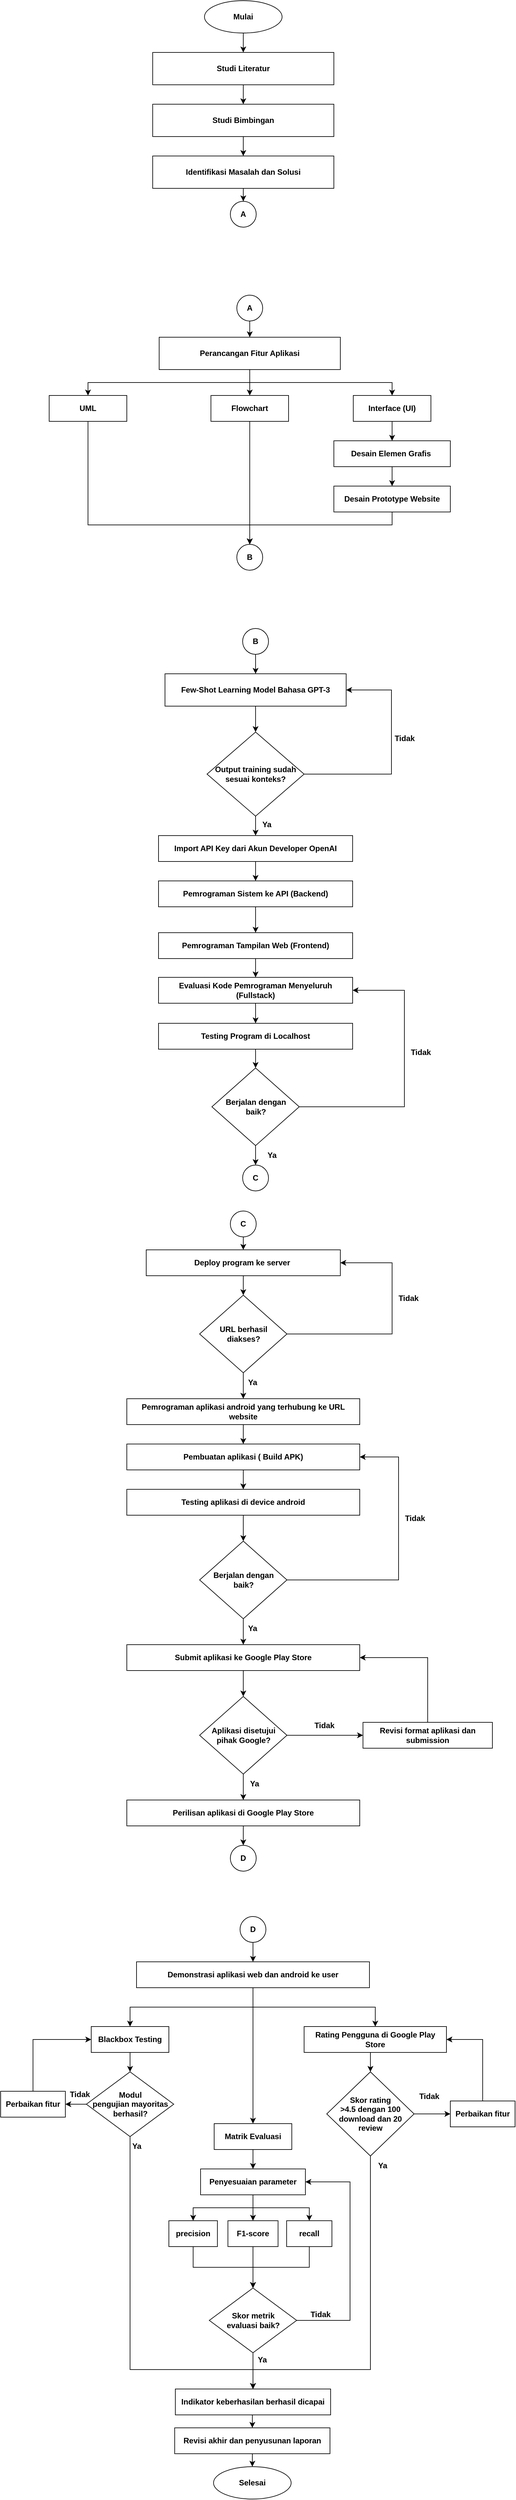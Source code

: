 <mxfile version="20.3.0" type="github">
  <diagram id="C5RBs43oDa-KdzZeNtuy" name="Page-1">
    <mxGraphModel dx="1076" dy="484" grid="1" gridSize="10" guides="1" tooltips="1" connect="1" arrows="1" fold="1" page="1" pageScale="1" pageWidth="827" pageHeight="1169" math="0" shadow="0">
      <root>
        <mxCell id="WIyWlLk6GJQsqaUBKTNV-0" />
        <mxCell id="WIyWlLk6GJQsqaUBKTNV-1" parent="WIyWlLk6GJQsqaUBKTNV-0" />
        <mxCell id="CNWXucs4_v8PNML2_RBS-0" value="Mulai" style="ellipse;whiteSpace=wrap;html=1;fontStyle=1;fillColor=none;" vertex="1" parent="WIyWlLk6GJQsqaUBKTNV-1">
          <mxGeometry x="340" y="40" width="120" height="50" as="geometry" />
        </mxCell>
        <mxCell id="CNWXucs4_v8PNML2_RBS-1" value="Studi Literatur" style="rounded=0;whiteSpace=wrap;html=1;fontStyle=1;fillColor=none;" vertex="1" parent="WIyWlLk6GJQsqaUBKTNV-1">
          <mxGeometry x="260" y="120" width="280" height="50" as="geometry" />
        </mxCell>
        <mxCell id="CNWXucs4_v8PNML2_RBS-2" style="edgeStyle=orthogonalEdgeStyle;rounded=0;orthogonalLoop=1;jettySize=auto;html=1;exitX=0.5;exitY=1;exitDx=0;exitDy=0;entryX=0.5;entryY=0;entryDx=0;entryDy=0;fontStyle=1;fillColor=none;" edge="1" parent="WIyWlLk6GJQsqaUBKTNV-1" source="CNWXucs4_v8PNML2_RBS-0" target="CNWXucs4_v8PNML2_RBS-1">
          <mxGeometry relative="1" as="geometry" />
        </mxCell>
        <mxCell id="CNWXucs4_v8PNML2_RBS-3" value="Studi Bimbingan" style="rounded=0;whiteSpace=wrap;html=1;fontStyle=1;fillColor=none;" vertex="1" parent="WIyWlLk6GJQsqaUBKTNV-1">
          <mxGeometry x="260" y="200" width="280" height="50" as="geometry" />
        </mxCell>
        <mxCell id="CNWXucs4_v8PNML2_RBS-4" style="edgeStyle=orthogonalEdgeStyle;rounded=0;orthogonalLoop=1;jettySize=auto;html=1;exitX=0.5;exitY=1;exitDx=0;exitDy=0;entryX=0.5;entryY=0;entryDx=0;entryDy=0;fontStyle=1;fillColor=none;" edge="1" parent="WIyWlLk6GJQsqaUBKTNV-1" source="CNWXucs4_v8PNML2_RBS-1" target="CNWXucs4_v8PNML2_RBS-3">
          <mxGeometry relative="1" as="geometry" />
        </mxCell>
        <mxCell id="CNWXucs4_v8PNML2_RBS-8" style="edgeStyle=orthogonalEdgeStyle;rounded=0;orthogonalLoop=1;jettySize=auto;html=1;exitX=0.5;exitY=1;exitDx=0;exitDy=0;" edge="1" parent="WIyWlLk6GJQsqaUBKTNV-1" source="CNWXucs4_v8PNML2_RBS-5" target="CNWXucs4_v8PNML2_RBS-7">
          <mxGeometry relative="1" as="geometry" />
        </mxCell>
        <mxCell id="CNWXucs4_v8PNML2_RBS-5" value="Identifikasi Masalah dan Solusi" style="rounded=0;whiteSpace=wrap;html=1;fontStyle=1;fillColor=none;" vertex="1" parent="WIyWlLk6GJQsqaUBKTNV-1">
          <mxGeometry x="260" y="280" width="280" height="50" as="geometry" />
        </mxCell>
        <mxCell id="CNWXucs4_v8PNML2_RBS-6" style="edgeStyle=orthogonalEdgeStyle;rounded=0;orthogonalLoop=1;jettySize=auto;html=1;exitX=0.5;exitY=1;exitDx=0;exitDy=0;entryX=0.5;entryY=0;entryDx=0;entryDy=0;fontStyle=1;fillColor=none;" edge="1" parent="WIyWlLk6GJQsqaUBKTNV-1" source="CNWXucs4_v8PNML2_RBS-3" target="CNWXucs4_v8PNML2_RBS-5">
          <mxGeometry relative="1" as="geometry" />
        </mxCell>
        <mxCell id="CNWXucs4_v8PNML2_RBS-7" value="&lt;b&gt;A&lt;/b&gt;" style="ellipse;whiteSpace=wrap;html=1;aspect=fixed;fillColor=none;" vertex="1" parent="WIyWlLk6GJQsqaUBKTNV-1">
          <mxGeometry x="380" y="350" width="40" height="40" as="geometry" />
        </mxCell>
        <mxCell id="CNWXucs4_v8PNML2_RBS-9" value="Perancangan Fitur Aplikasi" style="rounded=0;whiteSpace=wrap;html=1;fontStyle=1;fillColor=none;" vertex="1" parent="WIyWlLk6GJQsqaUBKTNV-1">
          <mxGeometry x="270" y="560" width="280" height="50" as="geometry" />
        </mxCell>
        <mxCell id="CNWXucs4_v8PNML2_RBS-29" style="edgeStyle=orthogonalEdgeStyle;rounded=0;orthogonalLoop=1;jettySize=auto;html=1;exitX=0.5;exitY=1;exitDx=0;exitDy=0;entryX=0.5;entryY=0;entryDx=0;entryDy=0;" edge="1" parent="WIyWlLk6GJQsqaUBKTNV-1" source="CNWXucs4_v8PNML2_RBS-10" target="CNWXucs4_v8PNML2_RBS-28">
          <mxGeometry relative="1" as="geometry">
            <Array as="points">
              <mxPoint x="160" y="850" />
              <mxPoint x="410" y="850" />
            </Array>
          </mxGeometry>
        </mxCell>
        <mxCell id="CNWXucs4_v8PNML2_RBS-10" value="UML" style="rounded=0;whiteSpace=wrap;html=1;fontStyle=1;fillColor=none;" vertex="1" parent="WIyWlLk6GJQsqaUBKTNV-1">
          <mxGeometry x="100" y="650" width="120" height="40" as="geometry" />
        </mxCell>
        <mxCell id="CNWXucs4_v8PNML2_RBS-11" style="edgeStyle=orthogonalEdgeStyle;rounded=0;orthogonalLoop=1;jettySize=auto;html=1;exitX=0.5;exitY=1;exitDx=0;exitDy=0;entryX=0.5;entryY=0;entryDx=0;entryDy=0;fontStyle=1;fillColor=none;" edge="1" parent="WIyWlLk6GJQsqaUBKTNV-1" source="CNWXucs4_v8PNML2_RBS-9" target="CNWXucs4_v8PNML2_RBS-10">
          <mxGeometry relative="1" as="geometry" />
        </mxCell>
        <mxCell id="CNWXucs4_v8PNML2_RBS-12" value="Interface (UI)" style="rounded=0;whiteSpace=wrap;html=1;fontStyle=1;fillColor=none;" vertex="1" parent="WIyWlLk6GJQsqaUBKTNV-1">
          <mxGeometry x="570" y="650" width="120" height="40" as="geometry" />
        </mxCell>
        <mxCell id="CNWXucs4_v8PNML2_RBS-13" style="edgeStyle=orthogonalEdgeStyle;rounded=0;orthogonalLoop=1;jettySize=auto;html=1;exitX=0.5;exitY=1;exitDx=0;exitDy=0;entryX=0.5;entryY=0;entryDx=0;entryDy=0;fontStyle=1;fillColor=none;" edge="1" parent="WIyWlLk6GJQsqaUBKTNV-1" source="CNWXucs4_v8PNML2_RBS-9" target="CNWXucs4_v8PNML2_RBS-12">
          <mxGeometry relative="1" as="geometry" />
        </mxCell>
        <mxCell id="CNWXucs4_v8PNML2_RBS-14" value="Flowchart" style="rounded=0;whiteSpace=wrap;html=1;fontStyle=1;fillColor=none;" vertex="1" parent="WIyWlLk6GJQsqaUBKTNV-1">
          <mxGeometry x="350" y="650" width="120" height="40" as="geometry" />
        </mxCell>
        <mxCell id="CNWXucs4_v8PNML2_RBS-15" style="edgeStyle=orthogonalEdgeStyle;rounded=0;orthogonalLoop=1;jettySize=auto;html=1;exitX=0.5;exitY=1;exitDx=0;exitDy=0;entryX=0.5;entryY=0;entryDx=0;entryDy=0;fontStyle=1;fillColor=none;" edge="1" parent="WIyWlLk6GJQsqaUBKTNV-1" source="CNWXucs4_v8PNML2_RBS-9" target="CNWXucs4_v8PNML2_RBS-14">
          <mxGeometry relative="1" as="geometry" />
        </mxCell>
        <mxCell id="CNWXucs4_v8PNML2_RBS-16" value="Desain Elemen Grafis&amp;nbsp;" style="rounded=0;whiteSpace=wrap;html=1;fontStyle=1;fillColor=none;" vertex="1" parent="WIyWlLk6GJQsqaUBKTNV-1">
          <mxGeometry x="540" y="720" width="180" height="40" as="geometry" />
        </mxCell>
        <mxCell id="CNWXucs4_v8PNML2_RBS-17" style="edgeStyle=orthogonalEdgeStyle;rounded=0;orthogonalLoop=1;jettySize=auto;html=1;exitX=0.5;exitY=1;exitDx=0;exitDy=0;entryX=0.5;entryY=0;entryDx=0;entryDy=0;fontStyle=1;fillColor=none;" edge="1" parent="WIyWlLk6GJQsqaUBKTNV-1" source="CNWXucs4_v8PNML2_RBS-12" target="CNWXucs4_v8PNML2_RBS-16">
          <mxGeometry relative="1" as="geometry" />
        </mxCell>
        <mxCell id="CNWXucs4_v8PNML2_RBS-18" value="Desain Prototype Website" style="rounded=0;whiteSpace=wrap;html=1;fontStyle=1;fillColor=none;" vertex="1" parent="WIyWlLk6GJQsqaUBKTNV-1">
          <mxGeometry x="540" y="790" width="180" height="40" as="geometry" />
        </mxCell>
        <mxCell id="CNWXucs4_v8PNML2_RBS-19" style="edgeStyle=orthogonalEdgeStyle;rounded=0;orthogonalLoop=1;jettySize=auto;html=1;exitX=0.5;exitY=1;exitDx=0;exitDy=0;entryX=0.5;entryY=0;entryDx=0;entryDy=0;fontStyle=1;fillColor=none;" edge="1" parent="WIyWlLk6GJQsqaUBKTNV-1" source="CNWXucs4_v8PNML2_RBS-16" target="CNWXucs4_v8PNML2_RBS-18">
          <mxGeometry relative="1" as="geometry" />
        </mxCell>
        <mxCell id="CNWXucs4_v8PNML2_RBS-21" style="edgeStyle=orthogonalEdgeStyle;rounded=0;orthogonalLoop=1;jettySize=auto;html=1;exitX=0.5;exitY=1;exitDx=0;exitDy=0;entryX=0.5;entryY=0;entryDx=0;entryDy=0;fontStyle=1;fillColor=none;" edge="1" parent="WIyWlLk6GJQsqaUBKTNV-1" source="CNWXucs4_v8PNML2_RBS-14" target="CNWXucs4_v8PNML2_RBS-28">
          <mxGeometry relative="1" as="geometry">
            <mxPoint x="410" y="870" as="targetPoint" />
            <Array as="points" />
          </mxGeometry>
        </mxCell>
        <mxCell id="CNWXucs4_v8PNML2_RBS-22" style="edgeStyle=orthogonalEdgeStyle;rounded=0;orthogonalLoop=1;jettySize=auto;html=1;exitX=0.5;exitY=1;exitDx=0;exitDy=0;fontStyle=1;fillColor=none;entryX=0.5;entryY=0;entryDx=0;entryDy=0;" edge="1" parent="WIyWlLk6GJQsqaUBKTNV-1" source="CNWXucs4_v8PNML2_RBS-18" target="CNWXucs4_v8PNML2_RBS-28">
          <mxGeometry relative="1" as="geometry">
            <mxPoint x="410" y="870" as="targetPoint" />
            <Array as="points">
              <mxPoint x="630" y="850" />
              <mxPoint x="410" y="850" />
            </Array>
          </mxGeometry>
        </mxCell>
        <mxCell id="CNWXucs4_v8PNML2_RBS-26" style="edgeStyle=orthogonalEdgeStyle;rounded=0;orthogonalLoop=1;jettySize=auto;html=1;exitX=0.5;exitY=1;exitDx=0;exitDy=0;entryX=0.5;entryY=0;entryDx=0;entryDy=0;" edge="1" parent="WIyWlLk6GJQsqaUBKTNV-1" source="CNWXucs4_v8PNML2_RBS-23" target="CNWXucs4_v8PNML2_RBS-9">
          <mxGeometry relative="1" as="geometry" />
        </mxCell>
        <mxCell id="CNWXucs4_v8PNML2_RBS-23" value="&lt;b&gt;A&lt;/b&gt;" style="ellipse;whiteSpace=wrap;html=1;aspect=fixed;fillColor=none;" vertex="1" parent="WIyWlLk6GJQsqaUBKTNV-1">
          <mxGeometry x="390" y="495" width="40" height="40" as="geometry" />
        </mxCell>
        <mxCell id="CNWXucs4_v8PNML2_RBS-28" value="&lt;b&gt;B&lt;/b&gt;" style="ellipse;whiteSpace=wrap;html=1;aspect=fixed;fillColor=none;" vertex="1" parent="WIyWlLk6GJQsqaUBKTNV-1">
          <mxGeometry x="390" y="880" width="40" height="40" as="geometry" />
        </mxCell>
        <mxCell id="CNWXucs4_v8PNML2_RBS-31" value="Few-Shot Learning Model Bahasa GPT-3" style="rounded=0;whiteSpace=wrap;html=1;fontStyle=1;fillColor=none;" vertex="1" parent="WIyWlLk6GJQsqaUBKTNV-1">
          <mxGeometry x="279" y="1080" width="280" height="50" as="geometry" />
        </mxCell>
        <mxCell id="CNWXucs4_v8PNML2_RBS-32" style="edgeStyle=orthogonalEdgeStyle;rounded=0;orthogonalLoop=1;jettySize=auto;html=1;exitX=1;exitY=0.5;exitDx=0;exitDy=0;entryX=1;entryY=0.5;entryDx=0;entryDy=0;fontStyle=1;fillColor=none;" edge="1" parent="WIyWlLk6GJQsqaUBKTNV-1" source="CNWXucs4_v8PNML2_RBS-33" target="CNWXucs4_v8PNML2_RBS-31">
          <mxGeometry relative="1" as="geometry">
            <Array as="points">
              <mxPoint x="629" y="1235" />
              <mxPoint x="629" y="1105" />
            </Array>
          </mxGeometry>
        </mxCell>
        <mxCell id="CNWXucs4_v8PNML2_RBS-33" value="Output training sudah sesuai konteks?" style="rhombus;whiteSpace=wrap;html=1;fontStyle=1;fillColor=none;" vertex="1" parent="WIyWlLk6GJQsqaUBKTNV-1">
          <mxGeometry x="344" y="1170" width="150" height="130" as="geometry" />
        </mxCell>
        <mxCell id="CNWXucs4_v8PNML2_RBS-34" style="edgeStyle=orthogonalEdgeStyle;rounded=0;orthogonalLoop=1;jettySize=auto;html=1;exitX=0.5;exitY=1;exitDx=0;exitDy=0;entryX=0.5;entryY=0;entryDx=0;entryDy=0;fontStyle=1;fillColor=none;" edge="1" parent="WIyWlLk6GJQsqaUBKTNV-1" source="CNWXucs4_v8PNML2_RBS-31" target="CNWXucs4_v8PNML2_RBS-33">
          <mxGeometry relative="1" as="geometry" />
        </mxCell>
        <mxCell id="CNWXucs4_v8PNML2_RBS-35" value="Tidak" style="text;html=1;align=center;verticalAlign=middle;resizable=0;points=[];autosize=1;strokeColor=none;fillColor=none;fontStyle=1" vertex="1" parent="WIyWlLk6GJQsqaUBKTNV-1">
          <mxGeometry x="624" y="1165" width="50" height="30" as="geometry" />
        </mxCell>
        <mxCell id="CNWXucs4_v8PNML2_RBS-36" value="Import API Key dari Akun Developer OpenAI" style="rounded=0;whiteSpace=wrap;html=1;fontStyle=1;fillColor=none;" vertex="1" parent="WIyWlLk6GJQsqaUBKTNV-1">
          <mxGeometry x="269" y="1330" width="300" height="40" as="geometry" />
        </mxCell>
        <mxCell id="CNWXucs4_v8PNML2_RBS-37" style="edgeStyle=orthogonalEdgeStyle;rounded=0;orthogonalLoop=1;jettySize=auto;html=1;exitX=0.5;exitY=1;exitDx=0;exitDy=0;entryX=0.5;entryY=0;entryDx=0;entryDy=0;fontStyle=1;fillColor=none;" edge="1" parent="WIyWlLk6GJQsqaUBKTNV-1" source="CNWXucs4_v8PNML2_RBS-33" target="CNWXucs4_v8PNML2_RBS-36">
          <mxGeometry relative="1" as="geometry" />
        </mxCell>
        <mxCell id="CNWXucs4_v8PNML2_RBS-38" value="Ya" style="text;html=1;align=center;verticalAlign=middle;resizable=0;points=[];autosize=1;strokeColor=none;fillColor=none;fontStyle=1" vertex="1" parent="WIyWlLk6GJQsqaUBKTNV-1">
          <mxGeometry x="416" y="1298" width="40" height="30" as="geometry" />
        </mxCell>
        <mxCell id="CNWXucs4_v8PNML2_RBS-39" value="Pemrograman Sistem ke API (Backend)" style="rounded=0;whiteSpace=wrap;html=1;fontStyle=1;fillColor=none;" vertex="1" parent="WIyWlLk6GJQsqaUBKTNV-1">
          <mxGeometry x="269" y="1400" width="300" height="40" as="geometry" />
        </mxCell>
        <mxCell id="CNWXucs4_v8PNML2_RBS-40" style="edgeStyle=orthogonalEdgeStyle;rounded=0;orthogonalLoop=1;jettySize=auto;html=1;exitX=0.5;exitY=1;exitDx=0;exitDy=0;entryX=0.5;entryY=0;entryDx=0;entryDy=0;fontStyle=1;fillColor=none;" edge="1" parent="WIyWlLk6GJQsqaUBKTNV-1" source="CNWXucs4_v8PNML2_RBS-36" target="CNWXucs4_v8PNML2_RBS-39">
          <mxGeometry relative="1" as="geometry" />
        </mxCell>
        <mxCell id="CNWXucs4_v8PNML2_RBS-41" value="Testing Program di Localhost" style="rounded=0;whiteSpace=wrap;html=1;fontStyle=1;fillColor=none;" vertex="1" parent="WIyWlLk6GJQsqaUBKTNV-1">
          <mxGeometry x="269" y="1620" width="300" height="40" as="geometry" />
        </mxCell>
        <mxCell id="CNWXucs4_v8PNML2_RBS-42" value="Pemrograman Tampilan Web (Frontend)" style="rounded=0;whiteSpace=wrap;html=1;fontStyle=1;fillColor=none;" vertex="1" parent="WIyWlLk6GJQsqaUBKTNV-1">
          <mxGeometry x="269" y="1480" width="300" height="40" as="geometry" />
        </mxCell>
        <mxCell id="CNWXucs4_v8PNML2_RBS-43" style="edgeStyle=orthogonalEdgeStyle;rounded=0;orthogonalLoop=1;jettySize=auto;html=1;exitX=0.5;exitY=1;exitDx=0;exitDy=0;entryX=0.5;entryY=0;entryDx=0;entryDy=0;fontStyle=1;fillColor=none;" edge="1" parent="WIyWlLk6GJQsqaUBKTNV-1" source="CNWXucs4_v8PNML2_RBS-39" target="CNWXucs4_v8PNML2_RBS-42">
          <mxGeometry relative="1" as="geometry" />
        </mxCell>
        <mxCell id="CNWXucs4_v8PNML2_RBS-183" style="edgeStyle=orthogonalEdgeStyle;rounded=0;orthogonalLoop=1;jettySize=auto;html=1;exitX=0.5;exitY=1;exitDx=0;exitDy=0;" edge="1" parent="WIyWlLk6GJQsqaUBKTNV-1" source="CNWXucs4_v8PNML2_RBS-44" target="CNWXucs4_v8PNML2_RBS-181">
          <mxGeometry relative="1" as="geometry" />
        </mxCell>
        <mxCell id="CNWXucs4_v8PNML2_RBS-44" value="Berjalan dengan &lt;br&gt;baik?" style="rhombus;whiteSpace=wrap;html=1;fontStyle=1;fillColor=none;" vertex="1" parent="WIyWlLk6GJQsqaUBKTNV-1">
          <mxGeometry x="351.5" y="1689" width="135" height="120" as="geometry" />
        </mxCell>
        <mxCell id="CNWXucs4_v8PNML2_RBS-45" style="edgeStyle=orthogonalEdgeStyle;rounded=0;orthogonalLoop=1;jettySize=auto;html=1;exitX=0.5;exitY=1;exitDx=0;exitDy=0;entryX=0.5;entryY=0;entryDx=0;entryDy=0;fontStyle=1;fillColor=none;" edge="1" parent="WIyWlLk6GJQsqaUBKTNV-1" source="CNWXucs4_v8PNML2_RBS-41" target="CNWXucs4_v8PNML2_RBS-44">
          <mxGeometry relative="1" as="geometry" />
        </mxCell>
        <mxCell id="CNWXucs4_v8PNML2_RBS-46" style="edgeStyle=orthogonalEdgeStyle;rounded=0;orthogonalLoop=1;jettySize=auto;html=1;exitX=0.5;exitY=1;exitDx=0;exitDy=0;entryX=0.5;entryY=0;entryDx=0;entryDy=0;fontStyle=1;fillColor=none;" edge="1" parent="WIyWlLk6GJQsqaUBKTNV-1" source="CNWXucs4_v8PNML2_RBS-47" target="CNWXucs4_v8PNML2_RBS-41">
          <mxGeometry relative="1" as="geometry" />
        </mxCell>
        <mxCell id="CNWXucs4_v8PNML2_RBS-47" value="Evaluasi Kode Pemrograman Menyeluruh (Fullstack)" style="rounded=0;whiteSpace=wrap;html=1;fontStyle=1;fillColor=none;" vertex="1" parent="WIyWlLk6GJQsqaUBKTNV-1">
          <mxGeometry x="269" y="1549" width="300" height="40" as="geometry" />
        </mxCell>
        <mxCell id="CNWXucs4_v8PNML2_RBS-48" style="edgeStyle=orthogonalEdgeStyle;rounded=0;orthogonalLoop=1;jettySize=auto;html=1;exitX=0.5;exitY=1;exitDx=0;exitDy=0;fontStyle=1;fillColor=none;" edge="1" parent="WIyWlLk6GJQsqaUBKTNV-1" source="CNWXucs4_v8PNML2_RBS-42" target="CNWXucs4_v8PNML2_RBS-47">
          <mxGeometry relative="1" as="geometry" />
        </mxCell>
        <mxCell id="CNWXucs4_v8PNML2_RBS-49" style="edgeStyle=orthogonalEdgeStyle;rounded=0;orthogonalLoop=1;jettySize=auto;html=1;exitX=1;exitY=0.5;exitDx=0;exitDy=0;entryX=1;entryY=0.5;entryDx=0;entryDy=0;fontStyle=1;fillColor=none;" edge="1" parent="WIyWlLk6GJQsqaUBKTNV-1" source="CNWXucs4_v8PNML2_RBS-44" target="CNWXucs4_v8PNML2_RBS-47">
          <mxGeometry relative="1" as="geometry">
            <Array as="points">
              <mxPoint x="649" y="1749" />
              <mxPoint x="649" y="1569" />
            </Array>
          </mxGeometry>
        </mxCell>
        <mxCell id="CNWXucs4_v8PNML2_RBS-50" value="Tidak" style="text;html=1;align=center;verticalAlign=middle;resizable=0;points=[];autosize=1;strokeColor=none;fillColor=none;fontStyle=1" vertex="1" parent="WIyWlLk6GJQsqaUBKTNV-1">
          <mxGeometry x="649" y="1650" width="50" height="30" as="geometry" />
        </mxCell>
        <mxCell id="CNWXucs4_v8PNML2_RBS-51" value="Deploy program ke server&amp;nbsp;" style="rounded=0;whiteSpace=wrap;html=1;fontStyle=1;fillColor=none;" vertex="1" parent="WIyWlLk6GJQsqaUBKTNV-1">
          <mxGeometry x="250" y="1970" width="300" height="40" as="geometry" />
        </mxCell>
        <mxCell id="CNWXucs4_v8PNML2_RBS-53" value="Ya" style="text;html=1;align=center;verticalAlign=middle;resizable=0;points=[];autosize=1;strokeColor=none;fillColor=none;fontStyle=1" vertex="1" parent="WIyWlLk6GJQsqaUBKTNV-1">
          <mxGeometry x="424" y="1809" width="40" height="30" as="geometry" />
        </mxCell>
        <mxCell id="CNWXucs4_v8PNML2_RBS-54" style="edgeStyle=orthogonalEdgeStyle;rounded=0;orthogonalLoop=1;jettySize=auto;html=1;exitX=1;exitY=0.5;exitDx=0;exitDy=0;entryX=1;entryY=0.5;entryDx=0;entryDy=0;fontStyle=1;fillColor=none;" edge="1" parent="WIyWlLk6GJQsqaUBKTNV-1" source="CNWXucs4_v8PNML2_RBS-55" target="CNWXucs4_v8PNML2_RBS-51">
          <mxGeometry relative="1" as="geometry">
            <Array as="points">
              <mxPoint x="630" y="2100" />
              <mxPoint x="630" y="1990" />
            </Array>
          </mxGeometry>
        </mxCell>
        <mxCell id="CNWXucs4_v8PNML2_RBS-55" value="URL berhasil &lt;br&gt;diakses?" style="rhombus;whiteSpace=wrap;html=1;fontStyle=1;fillColor=none;" vertex="1" parent="WIyWlLk6GJQsqaUBKTNV-1">
          <mxGeometry x="332.5" y="2040" width="135" height="120" as="geometry" />
        </mxCell>
        <mxCell id="CNWXucs4_v8PNML2_RBS-56" style="edgeStyle=orthogonalEdgeStyle;rounded=0;orthogonalLoop=1;jettySize=auto;html=1;exitX=0.5;exitY=1;exitDx=0;exitDy=0;entryX=0.5;entryY=0;entryDx=0;entryDy=0;fontStyle=1;fillColor=none;" edge="1" parent="WIyWlLk6GJQsqaUBKTNV-1" source="CNWXucs4_v8PNML2_RBS-51" target="CNWXucs4_v8PNML2_RBS-55">
          <mxGeometry relative="1" as="geometry" />
        </mxCell>
        <mxCell id="CNWXucs4_v8PNML2_RBS-57" value="Tidak" style="text;html=1;align=center;verticalAlign=middle;resizable=0;points=[];autosize=1;strokeColor=none;fillColor=none;fontStyle=1" vertex="1" parent="WIyWlLk6GJQsqaUBKTNV-1">
          <mxGeometry x="630" y="2030" width="50" height="30" as="geometry" />
        </mxCell>
        <mxCell id="CNWXucs4_v8PNML2_RBS-58" value="Ya" style="text;html=1;align=center;verticalAlign=middle;resizable=0;points=[];autosize=1;strokeColor=none;fillColor=none;fontStyle=1" vertex="1" parent="WIyWlLk6GJQsqaUBKTNV-1">
          <mxGeometry x="394" y="2160" width="40" height="30" as="geometry" />
        </mxCell>
        <mxCell id="CNWXucs4_v8PNML2_RBS-59" value="Pemrograman aplikasi android yang terhubung ke URL website" style="rounded=0;whiteSpace=wrap;html=1;fontStyle=1;fillColor=none;" vertex="1" parent="WIyWlLk6GJQsqaUBKTNV-1">
          <mxGeometry x="220" y="2200" width="360" height="40" as="geometry" />
        </mxCell>
        <mxCell id="CNWXucs4_v8PNML2_RBS-60" style="edgeStyle=orthogonalEdgeStyle;rounded=0;orthogonalLoop=1;jettySize=auto;html=1;exitX=0.5;exitY=1;exitDx=0;exitDy=0;entryX=0.5;entryY=0;entryDx=0;entryDy=0;fontStyle=1;fillColor=none;" edge="1" parent="WIyWlLk6GJQsqaUBKTNV-1" source="CNWXucs4_v8PNML2_RBS-55" target="CNWXucs4_v8PNML2_RBS-59">
          <mxGeometry relative="1" as="geometry" />
        </mxCell>
        <mxCell id="CNWXucs4_v8PNML2_RBS-61" value="Pembuatan aplikasi ( Build APK)" style="rounded=0;whiteSpace=wrap;html=1;fontStyle=1;fillColor=none;" vertex="1" parent="WIyWlLk6GJQsqaUBKTNV-1">
          <mxGeometry x="220" y="2270" width="360" height="40" as="geometry" />
        </mxCell>
        <mxCell id="CNWXucs4_v8PNML2_RBS-62" style="edgeStyle=orthogonalEdgeStyle;rounded=0;orthogonalLoop=1;jettySize=auto;html=1;exitX=0.5;exitY=1;exitDx=0;exitDy=0;entryX=0.5;entryY=0;entryDx=0;entryDy=0;fontStyle=1;fillColor=none;" edge="1" parent="WIyWlLk6GJQsqaUBKTNV-1" source="CNWXucs4_v8PNML2_RBS-59" target="CNWXucs4_v8PNML2_RBS-61">
          <mxGeometry relative="1" as="geometry" />
        </mxCell>
        <mxCell id="CNWXucs4_v8PNML2_RBS-63" value="Testing aplikasi di device android" style="rounded=0;whiteSpace=wrap;html=1;fontStyle=1;fillColor=none;" vertex="1" parent="WIyWlLk6GJQsqaUBKTNV-1">
          <mxGeometry x="220" y="2340" width="360" height="40" as="geometry" />
        </mxCell>
        <mxCell id="CNWXucs4_v8PNML2_RBS-64" style="edgeStyle=orthogonalEdgeStyle;rounded=0;orthogonalLoop=1;jettySize=auto;html=1;exitX=0.5;exitY=1;exitDx=0;exitDy=0;entryX=0.5;entryY=0;entryDx=0;entryDy=0;fontStyle=1;fillColor=none;" edge="1" parent="WIyWlLk6GJQsqaUBKTNV-1" source="CNWXucs4_v8PNML2_RBS-61" target="CNWXucs4_v8PNML2_RBS-63">
          <mxGeometry relative="1" as="geometry" />
        </mxCell>
        <mxCell id="CNWXucs4_v8PNML2_RBS-65" style="edgeStyle=orthogonalEdgeStyle;rounded=0;orthogonalLoop=1;jettySize=auto;html=1;exitX=1;exitY=0.5;exitDx=0;exitDy=0;entryX=1;entryY=0.5;entryDx=0;entryDy=0;fontStyle=1;fillColor=none;" edge="1" parent="WIyWlLk6GJQsqaUBKTNV-1" source="CNWXucs4_v8PNML2_RBS-66" target="CNWXucs4_v8PNML2_RBS-61">
          <mxGeometry relative="1" as="geometry">
            <Array as="points">
              <mxPoint x="640" y="2480" />
              <mxPoint x="640" y="2290" />
            </Array>
          </mxGeometry>
        </mxCell>
        <mxCell id="CNWXucs4_v8PNML2_RBS-66" value="Berjalan dengan &lt;br&gt;baik?" style="rhombus;whiteSpace=wrap;html=1;fontStyle=1;fillColor=none;" vertex="1" parent="WIyWlLk6GJQsqaUBKTNV-1">
          <mxGeometry x="332.5" y="2420" width="135" height="120" as="geometry" />
        </mxCell>
        <mxCell id="CNWXucs4_v8PNML2_RBS-67" style="edgeStyle=orthogonalEdgeStyle;rounded=0;orthogonalLoop=1;jettySize=auto;html=1;exitX=0.5;exitY=1;exitDx=0;exitDy=0;entryX=0.5;entryY=0;entryDx=0;entryDy=0;fontStyle=1;fillColor=none;" edge="1" parent="WIyWlLk6GJQsqaUBKTNV-1" source="CNWXucs4_v8PNML2_RBS-63" target="CNWXucs4_v8PNML2_RBS-66">
          <mxGeometry relative="1" as="geometry" />
        </mxCell>
        <mxCell id="CNWXucs4_v8PNML2_RBS-68" value="Tidak" style="text;html=1;align=center;verticalAlign=middle;resizable=0;points=[];autosize=1;strokeColor=none;fillColor=none;fontStyle=1" vertex="1" parent="WIyWlLk6GJQsqaUBKTNV-1">
          <mxGeometry x="640" y="2370" width="50" height="30" as="geometry" />
        </mxCell>
        <mxCell id="CNWXucs4_v8PNML2_RBS-69" value="Submit aplikasi ke Google Play Store" style="rounded=0;whiteSpace=wrap;html=1;fontStyle=1;fillColor=none;" vertex="1" parent="WIyWlLk6GJQsqaUBKTNV-1">
          <mxGeometry x="220" y="2580" width="360" height="40" as="geometry" />
        </mxCell>
        <mxCell id="CNWXucs4_v8PNML2_RBS-70" style="edgeStyle=orthogonalEdgeStyle;rounded=0;orthogonalLoop=1;jettySize=auto;html=1;exitX=0.5;exitY=1;exitDx=0;exitDy=0;entryX=0.5;entryY=0;entryDx=0;entryDy=0;fontStyle=1;fillColor=none;" edge="1" parent="WIyWlLk6GJQsqaUBKTNV-1" source="CNWXucs4_v8PNML2_RBS-66" target="CNWXucs4_v8PNML2_RBS-69">
          <mxGeometry relative="1" as="geometry" />
        </mxCell>
        <mxCell id="CNWXucs4_v8PNML2_RBS-71" value="Ya" style="text;html=1;align=center;verticalAlign=middle;resizable=0;points=[];autosize=1;strokeColor=none;fillColor=none;fontStyle=1" vertex="1" parent="WIyWlLk6GJQsqaUBKTNV-1">
          <mxGeometry x="394" y="2540" width="40" height="30" as="geometry" />
        </mxCell>
        <mxCell id="CNWXucs4_v8PNML2_RBS-72" value="Aplikasi disetujui &lt;br&gt;pihak Google?" style="rhombus;whiteSpace=wrap;html=1;fontStyle=1;fillColor=none;" vertex="1" parent="WIyWlLk6GJQsqaUBKTNV-1">
          <mxGeometry x="332.5" y="2660" width="135" height="120" as="geometry" />
        </mxCell>
        <mxCell id="CNWXucs4_v8PNML2_RBS-73" style="edgeStyle=orthogonalEdgeStyle;rounded=0;orthogonalLoop=1;jettySize=auto;html=1;exitX=0.5;exitY=1;exitDx=0;exitDy=0;entryX=0.5;entryY=0;entryDx=0;entryDy=0;fontStyle=1;fillColor=none;" edge="1" parent="WIyWlLk6GJQsqaUBKTNV-1" source="CNWXucs4_v8PNML2_RBS-69" target="CNWXucs4_v8PNML2_RBS-72">
          <mxGeometry relative="1" as="geometry" />
        </mxCell>
        <mxCell id="CNWXucs4_v8PNML2_RBS-74" value="Tidak" style="text;html=1;align=center;verticalAlign=middle;resizable=0;points=[];autosize=1;strokeColor=none;fillColor=none;fontStyle=1" vertex="1" parent="WIyWlLk6GJQsqaUBKTNV-1">
          <mxGeometry x="500" y="2690" width="50" height="30" as="geometry" />
        </mxCell>
        <mxCell id="CNWXucs4_v8PNML2_RBS-75" value="Ya" style="text;html=1;align=center;verticalAlign=middle;resizable=0;points=[];autosize=1;strokeColor=none;fillColor=none;fontStyle=1" vertex="1" parent="WIyWlLk6GJQsqaUBKTNV-1">
          <mxGeometry x="397" y="2780" width="40" height="30" as="geometry" />
        </mxCell>
        <mxCell id="CNWXucs4_v8PNML2_RBS-76" style="edgeStyle=orthogonalEdgeStyle;rounded=0;orthogonalLoop=1;jettySize=auto;html=1;exitX=0.5;exitY=0;exitDx=0;exitDy=0;entryX=1;entryY=0.5;entryDx=0;entryDy=0;fontStyle=1;fillColor=none;" edge="1" parent="WIyWlLk6GJQsqaUBKTNV-1" source="CNWXucs4_v8PNML2_RBS-77" target="CNWXucs4_v8PNML2_RBS-69">
          <mxGeometry relative="1" as="geometry" />
        </mxCell>
        <mxCell id="CNWXucs4_v8PNML2_RBS-77" value="Revisi format aplikasi dan submission" style="rounded=0;whiteSpace=wrap;html=1;fontStyle=1;fillColor=none;" vertex="1" parent="WIyWlLk6GJQsqaUBKTNV-1">
          <mxGeometry x="585" y="2700" width="200" height="40" as="geometry" />
        </mxCell>
        <mxCell id="CNWXucs4_v8PNML2_RBS-78" style="edgeStyle=orthogonalEdgeStyle;rounded=0;orthogonalLoop=1;jettySize=auto;html=1;exitX=1;exitY=0.5;exitDx=0;exitDy=0;entryX=0;entryY=0.5;entryDx=0;entryDy=0;fontStyle=1;fillColor=none;" edge="1" parent="WIyWlLk6GJQsqaUBKTNV-1" source="CNWXucs4_v8PNML2_RBS-72" target="CNWXucs4_v8PNML2_RBS-77">
          <mxGeometry relative="1" as="geometry" />
        </mxCell>
        <mxCell id="CNWXucs4_v8PNML2_RBS-86" style="edgeStyle=orthogonalEdgeStyle;rounded=0;orthogonalLoop=1;jettySize=auto;html=1;exitX=0.5;exitY=1;exitDx=0;exitDy=0;entryX=0.5;entryY=0;entryDx=0;entryDy=0;" edge="1" parent="WIyWlLk6GJQsqaUBKTNV-1" source="CNWXucs4_v8PNML2_RBS-79" target="CNWXucs4_v8PNML2_RBS-84">
          <mxGeometry relative="1" as="geometry" />
        </mxCell>
        <mxCell id="CNWXucs4_v8PNML2_RBS-79" value="Perilisan aplikasi di Google Play Store" style="rounded=0;whiteSpace=wrap;html=1;fontStyle=1;fillColor=none;" vertex="1" parent="WIyWlLk6GJQsqaUBKTNV-1">
          <mxGeometry x="220" y="2820" width="360" height="40" as="geometry" />
        </mxCell>
        <mxCell id="CNWXucs4_v8PNML2_RBS-80" style="edgeStyle=orthogonalEdgeStyle;rounded=0;orthogonalLoop=1;jettySize=auto;html=1;exitX=0.5;exitY=1;exitDx=0;exitDy=0;entryX=0.5;entryY=0;entryDx=0;entryDy=0;fontStyle=1;fillColor=none;" edge="1" parent="WIyWlLk6GJQsqaUBKTNV-1" source="CNWXucs4_v8PNML2_RBS-72" target="CNWXucs4_v8PNML2_RBS-79">
          <mxGeometry relative="1" as="geometry" />
        </mxCell>
        <mxCell id="CNWXucs4_v8PNML2_RBS-83" style="edgeStyle=orthogonalEdgeStyle;rounded=0;orthogonalLoop=1;jettySize=auto;html=1;exitX=0.5;exitY=1;exitDx=0;exitDy=0;" edge="1" parent="WIyWlLk6GJQsqaUBKTNV-1" source="CNWXucs4_v8PNML2_RBS-81" target="CNWXucs4_v8PNML2_RBS-31">
          <mxGeometry relative="1" as="geometry" />
        </mxCell>
        <mxCell id="CNWXucs4_v8PNML2_RBS-81" value="&lt;b&gt;B&lt;/b&gt;" style="ellipse;whiteSpace=wrap;html=1;aspect=fixed;fillColor=none;" vertex="1" parent="WIyWlLk6GJQsqaUBKTNV-1">
          <mxGeometry x="399" y="1010" width="40" height="40" as="geometry" />
        </mxCell>
        <mxCell id="CNWXucs4_v8PNML2_RBS-84" value="&lt;b&gt;D&lt;/b&gt;" style="ellipse;whiteSpace=wrap;html=1;aspect=fixed;fillColor=none;" vertex="1" parent="WIyWlLk6GJQsqaUBKTNV-1">
          <mxGeometry x="380" y="2890" width="40" height="40" as="geometry" />
        </mxCell>
        <mxCell id="CNWXucs4_v8PNML2_RBS-132" value="&lt;div&gt;Demonstrasi aplikasi web dan android ke user&lt;/div&gt;" style="rounded=0;whiteSpace=wrap;html=1;fontStyle=1;fillColor=none;" vertex="1" parent="WIyWlLk6GJQsqaUBKTNV-1">
          <mxGeometry x="235" y="3070" width="360" height="40" as="geometry" />
        </mxCell>
        <mxCell id="CNWXucs4_v8PNML2_RBS-133" value="Blackbox Testing" style="rounded=0;whiteSpace=wrap;html=1;fontStyle=1;fillColor=none;" vertex="1" parent="WIyWlLk6GJQsqaUBKTNV-1">
          <mxGeometry x="165" y="3170" width="120" height="40" as="geometry" />
        </mxCell>
        <mxCell id="CNWXucs4_v8PNML2_RBS-134" style="edgeStyle=orthogonalEdgeStyle;rounded=0;orthogonalLoop=1;jettySize=auto;html=1;exitX=0.5;exitY=1;exitDx=0;exitDy=0;entryX=0.5;entryY=0;entryDx=0;entryDy=0;fontStyle=1;fillColor=none;" edge="1" parent="WIyWlLk6GJQsqaUBKTNV-1" source="CNWXucs4_v8PNML2_RBS-132" target="CNWXucs4_v8PNML2_RBS-133">
          <mxGeometry relative="1" as="geometry" />
        </mxCell>
        <mxCell id="CNWXucs4_v8PNML2_RBS-135" value="Rating Pengguna di Google Play Store" style="rounded=0;whiteSpace=wrap;html=1;fontStyle=1;fillColor=none;" vertex="1" parent="WIyWlLk6GJQsqaUBKTNV-1">
          <mxGeometry x="494" y="3170" width="220" height="40" as="geometry" />
        </mxCell>
        <mxCell id="CNWXucs4_v8PNML2_RBS-136" style="edgeStyle=orthogonalEdgeStyle;rounded=0;orthogonalLoop=1;jettySize=auto;html=1;exitX=0.5;exitY=1;exitDx=0;exitDy=0;entryX=0.5;entryY=0;entryDx=0;entryDy=0;fontStyle=1;fillColor=none;" edge="1" parent="WIyWlLk6GJQsqaUBKTNV-1" source="CNWXucs4_v8PNML2_RBS-132" target="CNWXucs4_v8PNML2_RBS-135">
          <mxGeometry relative="1" as="geometry" />
        </mxCell>
        <mxCell id="CNWXucs4_v8PNML2_RBS-137" value="Matrik Evaluasi" style="rounded=0;whiteSpace=wrap;html=1;fontStyle=1;fillColor=none;" vertex="1" parent="WIyWlLk6GJQsqaUBKTNV-1">
          <mxGeometry x="355" y="3320" width="120" height="40" as="geometry" />
        </mxCell>
        <mxCell id="CNWXucs4_v8PNML2_RBS-138" style="edgeStyle=orthogonalEdgeStyle;rounded=0;orthogonalLoop=1;jettySize=auto;html=1;exitX=0.5;exitY=1;exitDx=0;exitDy=0;entryX=0.5;entryY=0;entryDx=0;entryDy=0;fontStyle=1;fillColor=none;" edge="1" parent="WIyWlLk6GJQsqaUBKTNV-1" source="CNWXucs4_v8PNML2_RBS-132" target="CNWXucs4_v8PNML2_RBS-137">
          <mxGeometry relative="1" as="geometry" />
        </mxCell>
        <mxCell id="CNWXucs4_v8PNML2_RBS-139" value="precision" style="rounded=0;whiteSpace=wrap;html=1;fontStyle=1;fillColor=none;" vertex="1" parent="WIyWlLk6GJQsqaUBKTNV-1">
          <mxGeometry x="285" y="3470" width="75" height="40" as="geometry" />
        </mxCell>
        <mxCell id="CNWXucs4_v8PNML2_RBS-140" value="F1-score" style="rounded=0;whiteSpace=wrap;html=1;fontStyle=1;fillColor=none;" vertex="1" parent="WIyWlLk6GJQsqaUBKTNV-1">
          <mxGeometry x="376.25" y="3470" width="77.5" height="40" as="geometry" />
        </mxCell>
        <mxCell id="CNWXucs4_v8PNML2_RBS-141" value="recall" style="rounded=0;whiteSpace=wrap;html=1;fontStyle=1;fillColor=none;" vertex="1" parent="WIyWlLk6GJQsqaUBKTNV-1">
          <mxGeometry x="467" y="3470" width="70" height="40" as="geometry" />
        </mxCell>
        <mxCell id="CNWXucs4_v8PNML2_RBS-142" style="edgeStyle=orthogonalEdgeStyle;rounded=0;orthogonalLoop=1;jettySize=auto;html=1;exitX=0.5;exitY=1;exitDx=0;exitDy=0;fontStyle=1;fillColor=none;" edge="1" parent="WIyWlLk6GJQsqaUBKTNV-1" source="CNWXucs4_v8PNML2_RBS-143">
          <mxGeometry relative="1" as="geometry">
            <mxPoint x="415" y="3730" as="targetPoint" />
            <Array as="points">
              <mxPoint x="225" y="3700" />
              <mxPoint x="415" y="3700" />
            </Array>
          </mxGeometry>
        </mxCell>
        <mxCell id="CNWXucs4_v8PNML2_RBS-143" value="Modul &lt;br&gt;pengujian mayoritas&lt;br&gt;berhasil?" style="rhombus;whiteSpace=wrap;html=1;fontStyle=1;fillColor=none;" vertex="1" parent="WIyWlLk6GJQsqaUBKTNV-1">
          <mxGeometry x="157.5" y="3240" width="135" height="100" as="geometry" />
        </mxCell>
        <mxCell id="CNWXucs4_v8PNML2_RBS-144" style="edgeStyle=orthogonalEdgeStyle;rounded=0;orthogonalLoop=1;jettySize=auto;html=1;exitX=0.5;exitY=1;exitDx=0;exitDy=0;entryX=0.5;entryY=0;entryDx=0;entryDy=0;fontStyle=1;fillColor=none;" edge="1" parent="WIyWlLk6GJQsqaUBKTNV-1" source="CNWXucs4_v8PNML2_RBS-133" target="CNWXucs4_v8PNML2_RBS-143">
          <mxGeometry relative="1" as="geometry" />
        </mxCell>
        <mxCell id="CNWXucs4_v8PNML2_RBS-145" value="Skor rating &lt;br&gt;&amp;gt;4.5 dengan 100 download dan 20 review" style="rhombus;whiteSpace=wrap;html=1;fontStyle=1;fillColor=none;" vertex="1" parent="WIyWlLk6GJQsqaUBKTNV-1">
          <mxGeometry x="529" y="3240" width="135" height="130" as="geometry" />
        </mxCell>
        <mxCell id="CNWXucs4_v8PNML2_RBS-146" style="edgeStyle=orthogonalEdgeStyle;rounded=0;orthogonalLoop=1;jettySize=auto;html=1;exitX=0.5;exitY=1;exitDx=0;exitDy=0;entryX=0.5;entryY=0;entryDx=0;entryDy=0;fontStyle=1;fillColor=none;" edge="1" parent="WIyWlLk6GJQsqaUBKTNV-1" source="CNWXucs4_v8PNML2_RBS-135" target="CNWXucs4_v8PNML2_RBS-145">
          <mxGeometry relative="1" as="geometry" />
        </mxCell>
        <mxCell id="CNWXucs4_v8PNML2_RBS-147" style="edgeStyle=orthogonalEdgeStyle;rounded=0;orthogonalLoop=1;jettySize=auto;html=1;exitX=0.5;exitY=0;exitDx=0;exitDy=0;entryX=1;entryY=0.5;entryDx=0;entryDy=0;fontStyle=1;fillColor=none;" edge="1" parent="WIyWlLk6GJQsqaUBKTNV-1" source="CNWXucs4_v8PNML2_RBS-148" target="CNWXucs4_v8PNML2_RBS-135">
          <mxGeometry relative="1" as="geometry" />
        </mxCell>
        <mxCell id="CNWXucs4_v8PNML2_RBS-148" value="Perbaikan fitur" style="rounded=0;whiteSpace=wrap;html=1;fontStyle=1;fillColor=none;" vertex="1" parent="WIyWlLk6GJQsqaUBKTNV-1">
          <mxGeometry x="720" y="3285" width="100" height="40" as="geometry" />
        </mxCell>
        <mxCell id="CNWXucs4_v8PNML2_RBS-149" style="edgeStyle=orthogonalEdgeStyle;rounded=0;orthogonalLoop=1;jettySize=auto;html=1;exitX=1;exitY=0.5;exitDx=0;exitDy=0;entryX=0;entryY=0.5;entryDx=0;entryDy=0;fontStyle=1;fillColor=none;" edge="1" parent="WIyWlLk6GJQsqaUBKTNV-1" source="CNWXucs4_v8PNML2_RBS-145" target="CNWXucs4_v8PNML2_RBS-148">
          <mxGeometry relative="1" as="geometry" />
        </mxCell>
        <mxCell id="CNWXucs4_v8PNML2_RBS-150" style="edgeStyle=orthogonalEdgeStyle;rounded=0;orthogonalLoop=1;jettySize=auto;html=1;exitX=0.5;exitY=0;exitDx=0;exitDy=0;entryX=0;entryY=0.5;entryDx=0;entryDy=0;fontStyle=1;fillColor=none;" edge="1" parent="WIyWlLk6GJQsqaUBKTNV-1" source="CNWXucs4_v8PNML2_RBS-151" target="CNWXucs4_v8PNML2_RBS-133">
          <mxGeometry relative="1" as="geometry" />
        </mxCell>
        <mxCell id="CNWXucs4_v8PNML2_RBS-151" value="Perbaikan fitur" style="rounded=0;whiteSpace=wrap;html=1;fontStyle=1;fillColor=none;" vertex="1" parent="WIyWlLk6GJQsqaUBKTNV-1">
          <mxGeometry x="25" y="3270" width="100" height="40" as="geometry" />
        </mxCell>
        <mxCell id="CNWXucs4_v8PNML2_RBS-152" style="edgeStyle=orthogonalEdgeStyle;rounded=0;orthogonalLoop=1;jettySize=auto;html=1;exitX=0;exitY=0.5;exitDx=0;exitDy=0;entryX=1;entryY=0.5;entryDx=0;entryDy=0;fontStyle=1;fillColor=none;" edge="1" parent="WIyWlLk6GJQsqaUBKTNV-1" source="CNWXucs4_v8PNML2_RBS-143" target="CNWXucs4_v8PNML2_RBS-151">
          <mxGeometry relative="1" as="geometry" />
        </mxCell>
        <mxCell id="CNWXucs4_v8PNML2_RBS-153" value="Skor metrik &lt;br&gt;evaluasi baik?" style="rhombus;whiteSpace=wrap;html=1;fontStyle=1;fillColor=none;" vertex="1" parent="WIyWlLk6GJQsqaUBKTNV-1">
          <mxGeometry x="347.5" y="3574" width="135" height="100" as="geometry" />
        </mxCell>
        <mxCell id="CNWXucs4_v8PNML2_RBS-154" style="edgeStyle=orthogonalEdgeStyle;rounded=0;orthogonalLoop=1;jettySize=auto;html=1;exitX=0.5;exitY=1;exitDx=0;exitDy=0;entryX=0.5;entryY=0;entryDx=0;entryDy=0;fontStyle=1;fillColor=none;" edge="1" parent="WIyWlLk6GJQsqaUBKTNV-1" source="CNWXucs4_v8PNML2_RBS-139" target="CNWXucs4_v8PNML2_RBS-153">
          <mxGeometry relative="1" as="geometry" />
        </mxCell>
        <mxCell id="CNWXucs4_v8PNML2_RBS-155" style="edgeStyle=orthogonalEdgeStyle;rounded=0;orthogonalLoop=1;jettySize=auto;html=1;exitX=0.5;exitY=1;exitDx=0;exitDy=0;entryX=0.5;entryY=0;entryDx=0;entryDy=0;fontStyle=1;fillColor=none;" edge="1" parent="WIyWlLk6GJQsqaUBKTNV-1" source="CNWXucs4_v8PNML2_RBS-140" target="CNWXucs4_v8PNML2_RBS-153">
          <mxGeometry relative="1" as="geometry" />
        </mxCell>
        <mxCell id="CNWXucs4_v8PNML2_RBS-156" style="edgeStyle=orthogonalEdgeStyle;rounded=0;orthogonalLoop=1;jettySize=auto;html=1;exitX=0.5;exitY=1;exitDx=0;exitDy=0;entryX=0.5;entryY=0;entryDx=0;entryDy=0;fontStyle=1;fillColor=none;" edge="1" parent="WIyWlLk6GJQsqaUBKTNV-1" source="CNWXucs4_v8PNML2_RBS-141" target="CNWXucs4_v8PNML2_RBS-153">
          <mxGeometry relative="1" as="geometry" />
        </mxCell>
        <mxCell id="CNWXucs4_v8PNML2_RBS-157" style="edgeStyle=orthogonalEdgeStyle;rounded=0;orthogonalLoop=1;jettySize=auto;html=1;exitX=0.5;exitY=1;exitDx=0;exitDy=0;entryX=0.5;entryY=0;entryDx=0;entryDy=0;fontStyle=1;fillColor=none;" edge="1" parent="WIyWlLk6GJQsqaUBKTNV-1" source="CNWXucs4_v8PNML2_RBS-160" target="CNWXucs4_v8PNML2_RBS-140">
          <mxGeometry relative="1" as="geometry" />
        </mxCell>
        <mxCell id="CNWXucs4_v8PNML2_RBS-158" style="edgeStyle=orthogonalEdgeStyle;rounded=0;orthogonalLoop=1;jettySize=auto;html=1;exitX=0.5;exitY=1;exitDx=0;exitDy=0;entryX=0.5;entryY=0;entryDx=0;entryDy=0;fontStyle=1;fillColor=none;" edge="1" parent="WIyWlLk6GJQsqaUBKTNV-1" source="CNWXucs4_v8PNML2_RBS-160" target="CNWXucs4_v8PNML2_RBS-139">
          <mxGeometry relative="1" as="geometry" />
        </mxCell>
        <mxCell id="CNWXucs4_v8PNML2_RBS-159" style="edgeStyle=orthogonalEdgeStyle;rounded=0;orthogonalLoop=1;jettySize=auto;html=1;exitX=0.5;exitY=1;exitDx=0;exitDy=0;entryX=0.5;entryY=0;entryDx=0;entryDy=0;fontStyle=1;fillColor=none;" edge="1" parent="WIyWlLk6GJQsqaUBKTNV-1" source="CNWXucs4_v8PNML2_RBS-160" target="CNWXucs4_v8PNML2_RBS-141">
          <mxGeometry relative="1" as="geometry" />
        </mxCell>
        <mxCell id="CNWXucs4_v8PNML2_RBS-160" value="Penyesuaian parameter" style="rounded=0;whiteSpace=wrap;html=1;fontStyle=1;fillColor=none;" vertex="1" parent="WIyWlLk6GJQsqaUBKTNV-1">
          <mxGeometry x="334" y="3390" width="162" height="40" as="geometry" />
        </mxCell>
        <mxCell id="CNWXucs4_v8PNML2_RBS-161" style="edgeStyle=orthogonalEdgeStyle;rounded=0;orthogonalLoop=1;jettySize=auto;html=1;exitX=0.5;exitY=1;exitDx=0;exitDy=0;entryX=0.5;entryY=0;entryDx=0;entryDy=0;fontStyle=1;fillColor=none;" edge="1" parent="WIyWlLk6GJQsqaUBKTNV-1" source="CNWXucs4_v8PNML2_RBS-137" target="CNWXucs4_v8PNML2_RBS-160">
          <mxGeometry relative="1" as="geometry" />
        </mxCell>
        <mxCell id="CNWXucs4_v8PNML2_RBS-162" style="edgeStyle=orthogonalEdgeStyle;rounded=0;orthogonalLoop=1;jettySize=auto;html=1;exitX=1;exitY=0.5;exitDx=0;exitDy=0;entryX=1;entryY=0.5;entryDx=0;entryDy=0;fontStyle=1;fillColor=none;" edge="1" parent="WIyWlLk6GJQsqaUBKTNV-1" source="CNWXucs4_v8PNML2_RBS-153" target="CNWXucs4_v8PNML2_RBS-160">
          <mxGeometry relative="1" as="geometry">
            <Array as="points">
              <mxPoint x="565" y="3624" />
              <mxPoint x="565" y="3410" />
            </Array>
          </mxGeometry>
        </mxCell>
        <mxCell id="CNWXucs4_v8PNML2_RBS-163" value="Indikator keberhasilan berhasil dicapai" style="rounded=0;whiteSpace=wrap;html=1;fontStyle=1;fillColor=none;" vertex="1" parent="WIyWlLk6GJQsqaUBKTNV-1">
          <mxGeometry x="295" y="3730" width="240" height="40" as="geometry" />
        </mxCell>
        <mxCell id="CNWXucs4_v8PNML2_RBS-164" style="edgeStyle=orthogonalEdgeStyle;rounded=0;orthogonalLoop=1;jettySize=auto;html=1;exitX=0.5;exitY=1;exitDx=0;exitDy=0;entryX=0.5;entryY=0;entryDx=0;entryDy=0;fontStyle=1;fillColor=none;" edge="1" parent="WIyWlLk6GJQsqaUBKTNV-1" source="CNWXucs4_v8PNML2_RBS-145" target="CNWXucs4_v8PNML2_RBS-163">
          <mxGeometry relative="1" as="geometry">
            <Array as="points">
              <mxPoint x="597" y="3700" />
              <mxPoint x="415" y="3700" />
            </Array>
          </mxGeometry>
        </mxCell>
        <mxCell id="CNWXucs4_v8PNML2_RBS-165" style="edgeStyle=orthogonalEdgeStyle;rounded=0;orthogonalLoop=1;jettySize=auto;html=1;exitX=0.5;exitY=1;exitDx=0;exitDy=0;entryX=0.5;entryY=0;entryDx=0;entryDy=0;fontStyle=1;fillColor=none;" edge="1" parent="WIyWlLk6GJQsqaUBKTNV-1" source="CNWXucs4_v8PNML2_RBS-153" target="CNWXucs4_v8PNML2_RBS-163">
          <mxGeometry relative="1" as="geometry" />
        </mxCell>
        <mxCell id="CNWXucs4_v8PNML2_RBS-166" value="Revisi akhir dan penyusunan laporan" style="rounded=0;whiteSpace=wrap;html=1;fontStyle=1;fillColor=none;" vertex="1" parent="WIyWlLk6GJQsqaUBKTNV-1">
          <mxGeometry x="294" y="3790" width="240" height="40" as="geometry" />
        </mxCell>
        <mxCell id="CNWXucs4_v8PNML2_RBS-167" style="edgeStyle=orthogonalEdgeStyle;rounded=0;orthogonalLoop=1;jettySize=auto;html=1;exitX=0.5;exitY=1;exitDx=0;exitDy=0;entryX=0.5;entryY=0;entryDx=0;entryDy=0;fontStyle=1;fillColor=none;" edge="1" parent="WIyWlLk6GJQsqaUBKTNV-1" source="CNWXucs4_v8PNML2_RBS-163" target="CNWXucs4_v8PNML2_RBS-166">
          <mxGeometry relative="1" as="geometry" />
        </mxCell>
        <mxCell id="CNWXucs4_v8PNML2_RBS-168" value="Selesai" style="ellipse;whiteSpace=wrap;html=1;fontStyle=1;fillColor=none;" vertex="1" parent="WIyWlLk6GJQsqaUBKTNV-1">
          <mxGeometry x="354" y="3850" width="120" height="50" as="geometry" />
        </mxCell>
        <mxCell id="CNWXucs4_v8PNML2_RBS-169" style="edgeStyle=orthogonalEdgeStyle;rounded=0;orthogonalLoop=1;jettySize=auto;html=1;exitX=0.5;exitY=1;exitDx=0;exitDy=0;entryX=0.5;entryY=0;entryDx=0;entryDy=0;fontStyle=1;fillColor=none;" edge="1" parent="WIyWlLk6GJQsqaUBKTNV-1" source="CNWXucs4_v8PNML2_RBS-166" target="CNWXucs4_v8PNML2_RBS-168">
          <mxGeometry relative="1" as="geometry" />
        </mxCell>
        <mxCell id="CNWXucs4_v8PNML2_RBS-171" value="Tidak" style="text;html=1;align=center;verticalAlign=middle;resizable=0;points=[];autosize=1;strokeColor=none;fillColor=none;fontStyle=1" vertex="1" parent="WIyWlLk6GJQsqaUBKTNV-1">
          <mxGeometry x="122" y="3260" width="50" height="30" as="geometry" />
        </mxCell>
        <mxCell id="CNWXucs4_v8PNML2_RBS-172" value="Tidak" style="text;html=1;align=center;verticalAlign=middle;resizable=0;points=[];autosize=1;strokeColor=none;fillColor=none;fontStyle=1" vertex="1" parent="WIyWlLk6GJQsqaUBKTNV-1">
          <mxGeometry x="662" y="3263" width="50" height="30" as="geometry" />
        </mxCell>
        <mxCell id="CNWXucs4_v8PNML2_RBS-173" value="Tidak" style="text;html=1;align=center;verticalAlign=middle;resizable=0;points=[];autosize=1;strokeColor=none;fillColor=none;fontStyle=1" vertex="1" parent="WIyWlLk6GJQsqaUBKTNV-1">
          <mxGeometry x="494" y="3600" width="50" height="30" as="geometry" />
        </mxCell>
        <mxCell id="CNWXucs4_v8PNML2_RBS-174" value="Ya" style="text;html=1;align=center;verticalAlign=middle;resizable=0;points=[];autosize=1;strokeColor=none;fillColor=none;fontStyle=1" vertex="1" parent="WIyWlLk6GJQsqaUBKTNV-1">
          <mxGeometry x="215" y="3340" width="40" height="30" as="geometry" />
        </mxCell>
        <mxCell id="CNWXucs4_v8PNML2_RBS-175" value="Ya" style="text;html=1;align=center;verticalAlign=middle;resizable=0;points=[];autosize=1;strokeColor=none;fillColor=none;fontStyle=1" vertex="1" parent="WIyWlLk6GJQsqaUBKTNV-1">
          <mxGeometry x="595" y="3370" width="40" height="30" as="geometry" />
        </mxCell>
        <mxCell id="CNWXucs4_v8PNML2_RBS-176" value="Ya" style="text;html=1;align=center;verticalAlign=middle;resizable=0;points=[];autosize=1;strokeColor=none;fillColor=none;fontStyle=1" vertex="1" parent="WIyWlLk6GJQsqaUBKTNV-1">
          <mxGeometry x="409" y="3670" width="40" height="30" as="geometry" />
        </mxCell>
        <mxCell id="CNWXucs4_v8PNML2_RBS-178" style="edgeStyle=orthogonalEdgeStyle;rounded=0;orthogonalLoop=1;jettySize=auto;html=1;exitX=0.5;exitY=1;exitDx=0;exitDy=0;entryX=0.5;entryY=0;entryDx=0;entryDy=0;" edge="1" parent="WIyWlLk6GJQsqaUBKTNV-1" source="CNWXucs4_v8PNML2_RBS-177" target="CNWXucs4_v8PNML2_RBS-132">
          <mxGeometry relative="1" as="geometry" />
        </mxCell>
        <mxCell id="CNWXucs4_v8PNML2_RBS-177" value="&lt;b&gt;D&lt;/b&gt;" style="ellipse;whiteSpace=wrap;html=1;aspect=fixed;fillColor=none;" vertex="1" parent="WIyWlLk6GJQsqaUBKTNV-1">
          <mxGeometry x="395" y="3000" width="40" height="40" as="geometry" />
        </mxCell>
        <mxCell id="CNWXucs4_v8PNML2_RBS-181" value="&lt;b&gt;C&lt;/b&gt;" style="ellipse;whiteSpace=wrap;html=1;aspect=fixed;fillColor=none;" vertex="1" parent="WIyWlLk6GJQsqaUBKTNV-1">
          <mxGeometry x="399" y="1839" width="40" height="40" as="geometry" />
        </mxCell>
        <mxCell id="CNWXucs4_v8PNML2_RBS-185" style="edgeStyle=orthogonalEdgeStyle;rounded=0;orthogonalLoop=1;jettySize=auto;html=1;exitX=0.5;exitY=1;exitDx=0;exitDy=0;entryX=0.5;entryY=0;entryDx=0;entryDy=0;" edge="1" parent="WIyWlLk6GJQsqaUBKTNV-1" source="CNWXucs4_v8PNML2_RBS-184" target="CNWXucs4_v8PNML2_RBS-51">
          <mxGeometry relative="1" as="geometry" />
        </mxCell>
        <mxCell id="CNWXucs4_v8PNML2_RBS-184" value="&lt;b&gt;C&lt;/b&gt;" style="ellipse;whiteSpace=wrap;html=1;aspect=fixed;fillColor=none;" vertex="1" parent="WIyWlLk6GJQsqaUBKTNV-1">
          <mxGeometry x="380" y="1910" width="40" height="40" as="geometry" />
        </mxCell>
      </root>
    </mxGraphModel>
  </diagram>
</mxfile>
